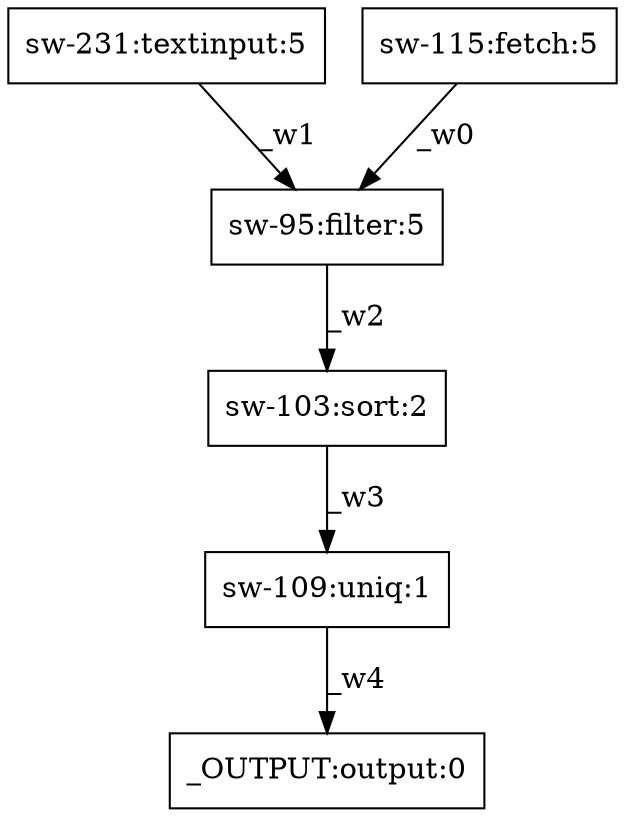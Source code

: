 digraph test1 { node [shape=box] "sw-231" [label="sw-231:textinput:5"];"_OUTPUT" [label="_OUTPUT:output:0"];"sw-115" [label="sw-115:fetch:5"];"sw-109" [label="sw-109:uniq:1"];"sw-95" [label="sw-95:filter:5"];"sw-103" [label="sw-103:sort:2"];"sw-115" -> "sw-95" [label="_w0"];"sw-231" -> "sw-95" [label="_w1"];"sw-95" -> "sw-103" [label="_w2"];"sw-103" -> "sw-109" [label="_w3"];"sw-109" -> "_OUTPUT" [label="_w4"];}